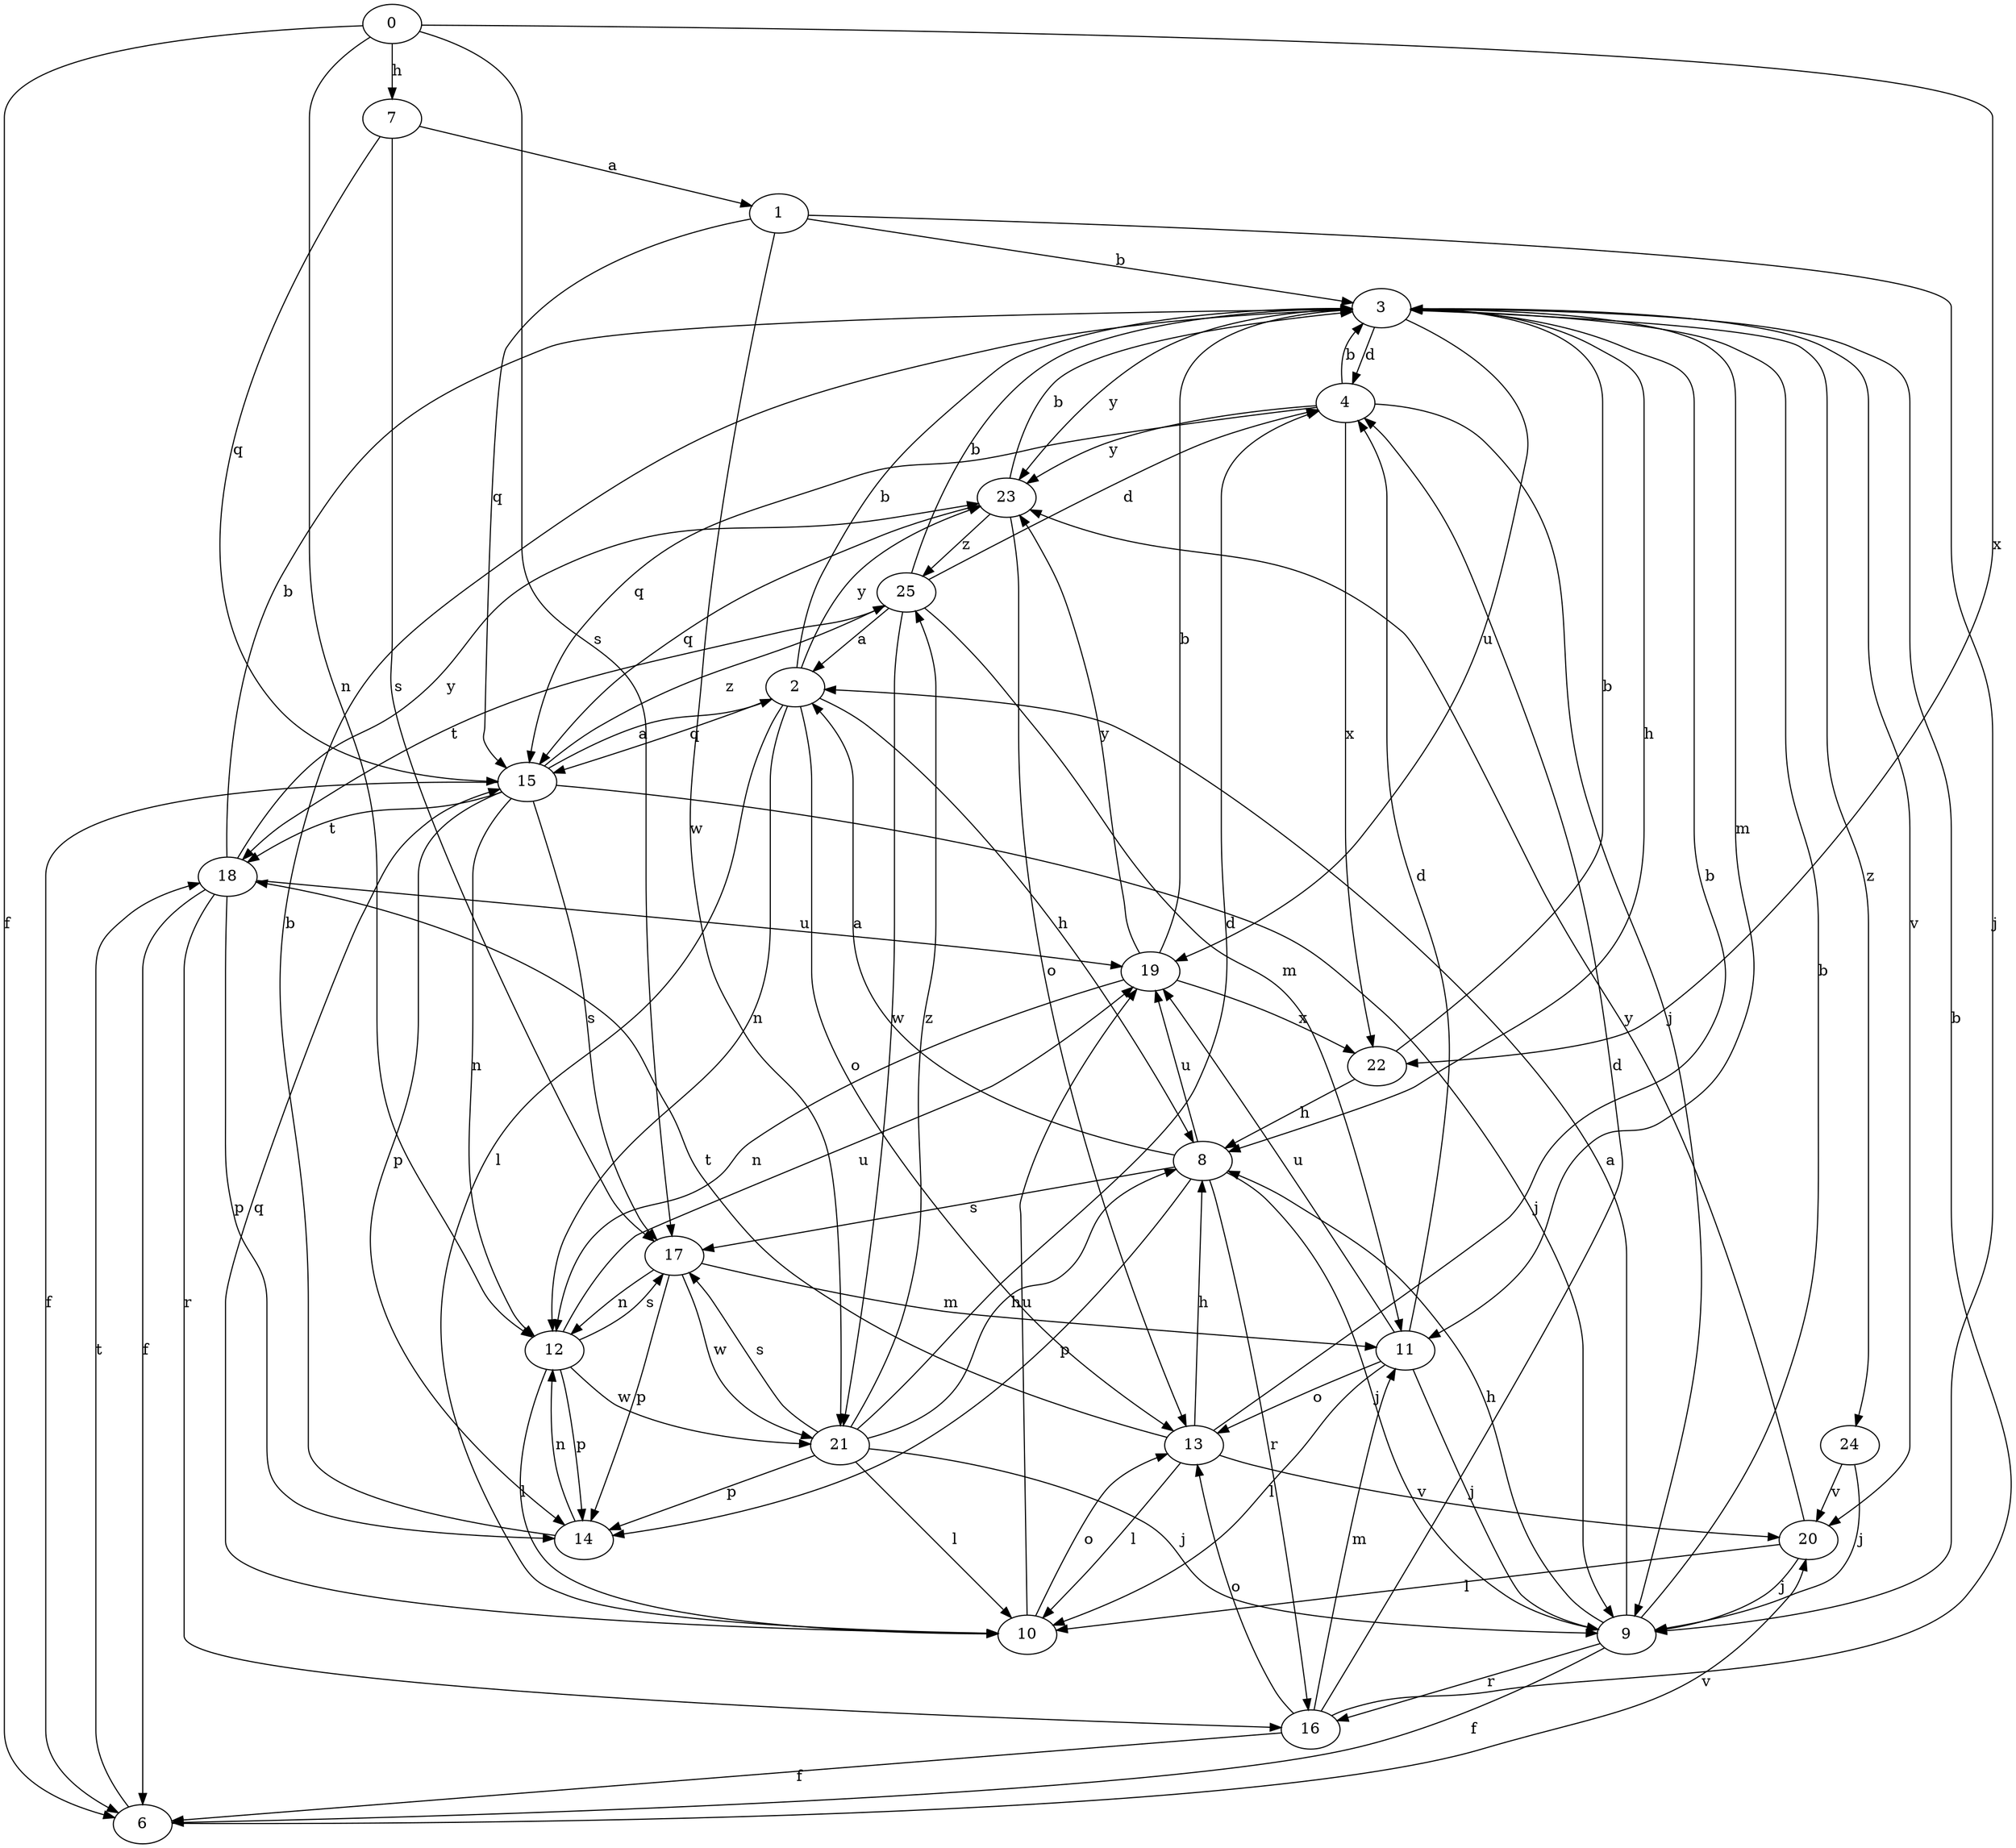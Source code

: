 strict digraph  {
1;
2;
3;
4;
6;
7;
8;
9;
10;
11;
12;
13;
14;
15;
16;
17;
18;
19;
20;
21;
22;
23;
24;
25;
0;
1 -> 3  [label=b];
1 -> 9  [label=j];
1 -> 15  [label=q];
1 -> 21  [label=w];
2 -> 3  [label=b];
2 -> 8  [label=h];
2 -> 10  [label=l];
2 -> 12  [label=n];
2 -> 13  [label=o];
2 -> 15  [label=q];
2 -> 23  [label=y];
3 -> 4  [label=d];
3 -> 8  [label=h];
3 -> 11  [label=m];
3 -> 19  [label=u];
3 -> 20  [label=v];
3 -> 23  [label=y];
3 -> 24  [label=z];
4 -> 3  [label=b];
4 -> 9  [label=j];
4 -> 15  [label=q];
4 -> 22  [label=x];
4 -> 23  [label=y];
6 -> 18  [label=t];
6 -> 20  [label=v];
7 -> 1  [label=a];
7 -> 15  [label=q];
7 -> 17  [label=s];
8 -> 2  [label=a];
8 -> 9  [label=j];
8 -> 14  [label=p];
8 -> 16  [label=r];
8 -> 17  [label=s];
8 -> 19  [label=u];
9 -> 2  [label=a];
9 -> 3  [label=b];
9 -> 6  [label=f];
9 -> 8  [label=h];
9 -> 16  [label=r];
10 -> 13  [label=o];
10 -> 15  [label=q];
10 -> 19  [label=u];
11 -> 4  [label=d];
11 -> 9  [label=j];
11 -> 10  [label=l];
11 -> 13  [label=o];
11 -> 19  [label=u];
12 -> 10  [label=l];
12 -> 14  [label=p];
12 -> 17  [label=s];
12 -> 19  [label=u];
12 -> 21  [label=w];
13 -> 3  [label=b];
13 -> 8  [label=h];
13 -> 10  [label=l];
13 -> 18  [label=t];
13 -> 20  [label=v];
14 -> 3  [label=b];
14 -> 12  [label=n];
15 -> 2  [label=a];
15 -> 6  [label=f];
15 -> 9  [label=j];
15 -> 12  [label=n];
15 -> 14  [label=p];
15 -> 17  [label=s];
15 -> 18  [label=t];
15 -> 25  [label=z];
16 -> 3  [label=b];
16 -> 4  [label=d];
16 -> 6  [label=f];
16 -> 11  [label=m];
16 -> 13  [label=o];
17 -> 11  [label=m];
17 -> 12  [label=n];
17 -> 14  [label=p];
17 -> 21  [label=w];
18 -> 3  [label=b];
18 -> 6  [label=f];
18 -> 14  [label=p];
18 -> 16  [label=r];
18 -> 19  [label=u];
18 -> 23  [label=y];
19 -> 3  [label=b];
19 -> 12  [label=n];
19 -> 22  [label=x];
19 -> 23  [label=y];
20 -> 9  [label=j];
20 -> 10  [label=l];
20 -> 23  [label=y];
21 -> 4  [label=d];
21 -> 8  [label=h];
21 -> 9  [label=j];
21 -> 10  [label=l];
21 -> 14  [label=p];
21 -> 17  [label=s];
21 -> 25  [label=z];
22 -> 3  [label=b];
22 -> 8  [label=h];
23 -> 3  [label=b];
23 -> 13  [label=o];
23 -> 15  [label=q];
23 -> 25  [label=z];
24 -> 9  [label=j];
24 -> 20  [label=v];
25 -> 2  [label=a];
25 -> 3  [label=b];
25 -> 4  [label=d];
25 -> 11  [label=m];
25 -> 18  [label=t];
25 -> 21  [label=w];
0 -> 6  [label=f];
0 -> 7  [label=h];
0 -> 12  [label=n];
0 -> 17  [label=s];
0 -> 22  [label=x];
}
